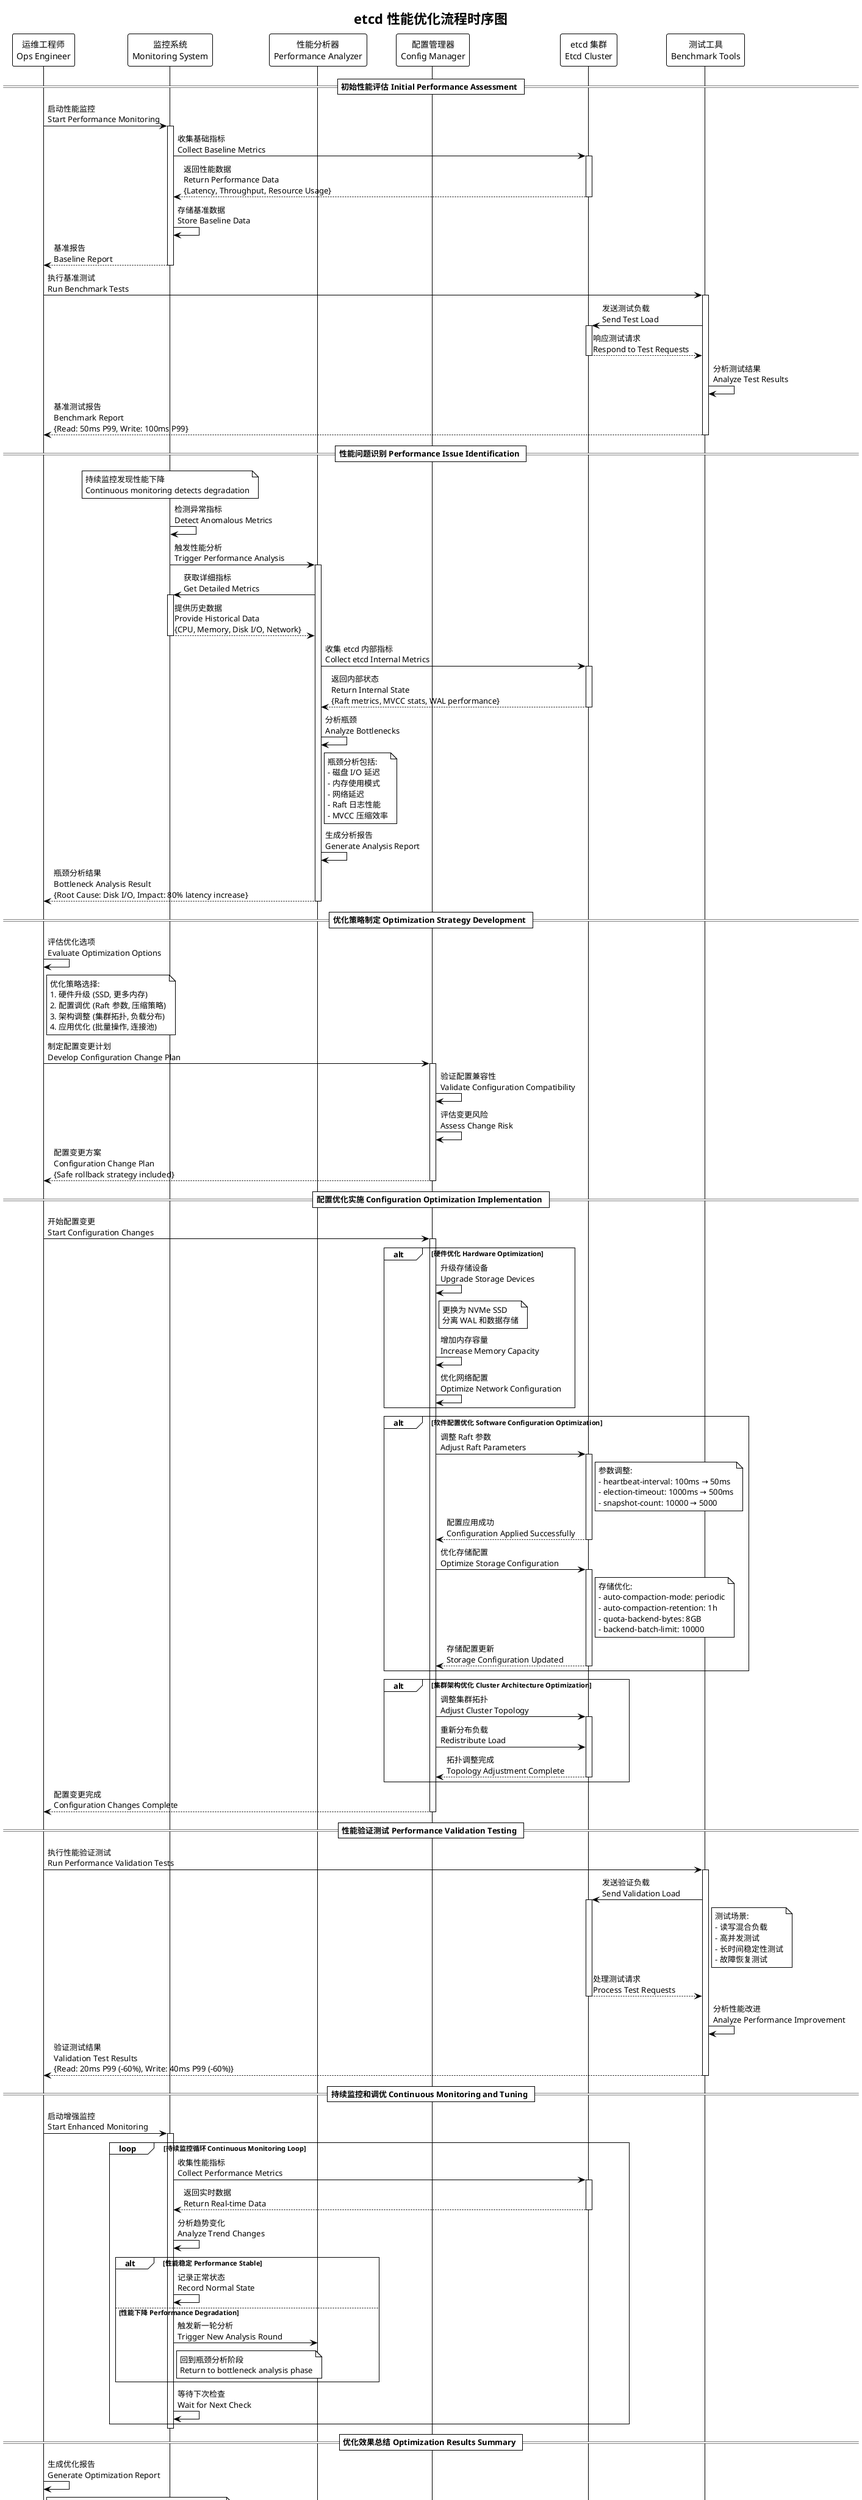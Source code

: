 @startuml performance-optimization-flow
!theme plain
title etcd 性能优化流程时序图

participant "运维工程师\nOps Engineer" as OPS
participant "监控系统\nMonitoring System" as MON
participant "性能分析器\nPerformance Analyzer" as PERF
participant "配置管理器\nConfig Manager" as CFG
participant "etcd 集群\nEtcd Cluster" as ETCD
participant "测试工具\nBenchmark Tools" as BENCH

== 初始性能评估 Initial Performance Assessment ==
OPS -> MON : 启动性能监控\nStart Performance Monitoring
activate MON
MON -> ETCD : 收集基础指标\nCollect Baseline Metrics
activate ETCD
ETCD --> MON : 返回性能数据\nReturn Performance Data\n{Latency, Throughput, Resource Usage}
deactivate ETCD
MON -> MON : 存储基准数据\nStore Baseline Data
MON --> OPS : 基准报告\nBaseline Report
deactivate MON

OPS -> BENCH : 执行基准测试\nRun Benchmark Tests
activate BENCH
BENCH -> ETCD : 发送测试负载\nSend Test Load
activate ETCD
ETCD --> BENCH : 响应测试请求\nRespond to Test Requests
deactivate ETCD
BENCH -> BENCH : 分析测试结果\nAnalyze Test Results
BENCH --> OPS : 基准测试报告\nBenchmark Report\n{Read: 50ms P99, Write: 100ms P99}
deactivate BENCH

== 性能问题识别 Performance Issue Identification ==
note over MON : 持续监控发现性能下降\nContinuous monitoring detects degradation

MON -> MON : 检测异常指标\nDetect Anomalous Metrics
MON -> PERF : 触发性能分析\nTrigger Performance Analysis
activate PERF

PERF -> MON : 获取详细指标\nGet Detailed Metrics
activate MON
MON --> PERF : 提供历史数据\nProvide Historical Data\n{CPU, Memory, Disk I/O, Network}
deactivate MON

PERF -> ETCD : 收集 etcd 内部指标\nCollect etcd Internal Metrics
activate ETCD
ETCD --> PERF : 返回内部状态\nReturn Internal State\n{Raft metrics, MVCC stats, WAL performance}
deactivate ETCD

PERF -> PERF : 分析瓶颈\nAnalyze Bottlenecks
note right of PERF
  瓶颈分析包括:
  - 磁盘 I/O 延迟
  - 内存使用模式
  - 网络延迟
  - Raft 日志性能
  - MVCC 压缩效率
end note

PERF -> PERF : 生成分析报告\nGenerate Analysis Report
PERF --> OPS : 瓶颈分析结果\nBottleneck Analysis Result\n{Root Cause: Disk I/O, Impact: 80% latency increase}
deactivate PERF

== 优化策略制定 Optimization Strategy Development ==
OPS -> OPS : 评估优化选项\nEvaluate Optimization Options
note right of OPS
  优化策略选择:
  1. 硬件升级 (SSD, 更多内存)
  2. 配置调优 (Raft 参数, 压缩策略)
  3. 架构调整 (集群拓扑, 负载分布)
  4. 应用优化 (批量操作, 连接池)
end note

OPS -> CFG : 制定配置变更计划\nDevelop Configuration Change Plan
activate CFG
CFG -> CFG : 验证配置兼容性\nValidate Configuration Compatibility
CFG -> CFG : 评估变更风险\nAssess Change Risk
CFG --> OPS : 配置变更方案\nConfiguration Change Plan\n{Safe rollback strategy included}
deactivate CFG

== 配置优化实施 Configuration Optimization Implementation ==
OPS -> CFG : 开始配置变更\nStart Configuration Changes
activate CFG

alt 硬件优化 Hardware Optimization
    CFG -> CFG : 升级存储设备\nUpgrade Storage Devices
    note right of CFG : 更换为 NVMe SSD\n分离 WAL 和数据存储
    CFG -> CFG : 增加内存容量\nIncrease Memory Capacity
    CFG -> CFG : 优化网络配置\nOptimize Network Configuration
end

alt 软件配置优化 Software Configuration Optimization
    CFG -> ETCD : 调整 Raft 参数\nAdjust Raft Parameters
    activate ETCD
    note right of ETCD
      参数调整:
      - heartbeat-interval: 100ms → 50ms
      - election-timeout: 1000ms → 500ms
      - snapshot-count: 10000 → 5000
    end note
    ETCD --> CFG : 配置应用成功\nConfiguration Applied Successfully
    deactivate ETCD
    
    CFG -> ETCD : 优化存储配置\nOptimize Storage Configuration
    activate ETCD
    note right of ETCD
      存储优化:
      - auto-compaction-mode: periodic
      - auto-compaction-retention: 1h
      - quota-backend-bytes: 8GB
      - backend-batch-limit: 10000
    end note
    ETCD --> CFG : 存储配置更新\nStorage Configuration Updated
    deactivate ETCD
end

alt 集群架构优化 Cluster Architecture Optimization
    CFG -> ETCD : 调整集群拓扑\nAdjust Cluster Topology
    activate ETCD
    CFG -> ETCD : 重新分布负载\nRedistribute Load
    ETCD --> CFG : 拓扑调整完成\nTopology Adjustment Complete
    deactivate ETCD
end

CFG --> OPS : 配置变更完成\nConfiguration Changes Complete
deactivate CFG

== 性能验证测试 Performance Validation Testing ==
OPS -> BENCH : 执行性能验证测试\nRun Performance Validation Tests
activate BENCH

BENCH -> ETCD : 发送验证负载\nSend Validation Load
activate ETCD
note right of BENCH
  测试场景:
  - 读写混合负载
  - 高并发测试
  - 长时间稳定性测试
  - 故障恢复测试
end note

ETCD --> BENCH : 处理测试请求\nProcess Test Requests
deactivate ETCD

BENCH -> BENCH : 分析性能改进\nAnalyze Performance Improvement
BENCH --> OPS : 验证测试结果\nValidation Test Results\n{Read: 20ms P99 (-60%), Write: 40ms P99 (-60%)}
deactivate BENCH

== 持续监控和调优 Continuous Monitoring and Tuning ==
OPS -> MON : 启动增强监控\nStart Enhanced Monitoring
activate MON

loop 持续监控循环 Continuous Monitoring Loop
    MON -> ETCD : 收集性能指标\nCollect Performance Metrics
    activate ETCD
    ETCD --> MON : 返回实时数据\nReturn Real-time Data
    deactivate ETCD
    
    MON -> MON : 分析趋势变化\nAnalyze Trend Changes
    
    alt 性能稳定 Performance Stable
        MON -> MON : 记录正常状态\nRecord Normal State
    else 性能下降 Performance Degradation
        MON -> PERF : 触发新一轮分析\nTrigger New Analysis Round
        note right of MON : 回到瓶颈分析阶段\nReturn to bottleneck analysis phase
    end
    
    MON -> MON : 等待下次检查\nWait for Next Check
end

deactivate MON

== 优化效果总结 Optimization Results Summary ==
OPS -> OPS : 生成优化报告\nGenerate Optimization Report
note right of OPS
  优化效果总结:
  
  性能改进:
  - 读延迟: 50ms → 20ms (60% 改进)
  - 写延迟: 100ms → 40ms (60% 改进)
  - 吞吐量: 5000 ops/s → 12000 ops/s (140% 提升)
  
  资源利用:
  - CPU 使用率: 80% → 45%
  - 内存使用率: 90% → 60%
  - 磁盘 I/O: 显著改善
  
  稳定性:
  - 故障恢复时间: 30s → 10s
  - 可用性: 99.9% → 99.99%
end note

note over OPS, ETCD
  性能优化是一个持续的过程
  需要定期评估和调整
  
  关键成功因素:
  1. 全面的监控体系
  2. 系统化的分析方法
  3. 渐进式的优化策略
  4. 持续的效果验证
end note

@enduml
